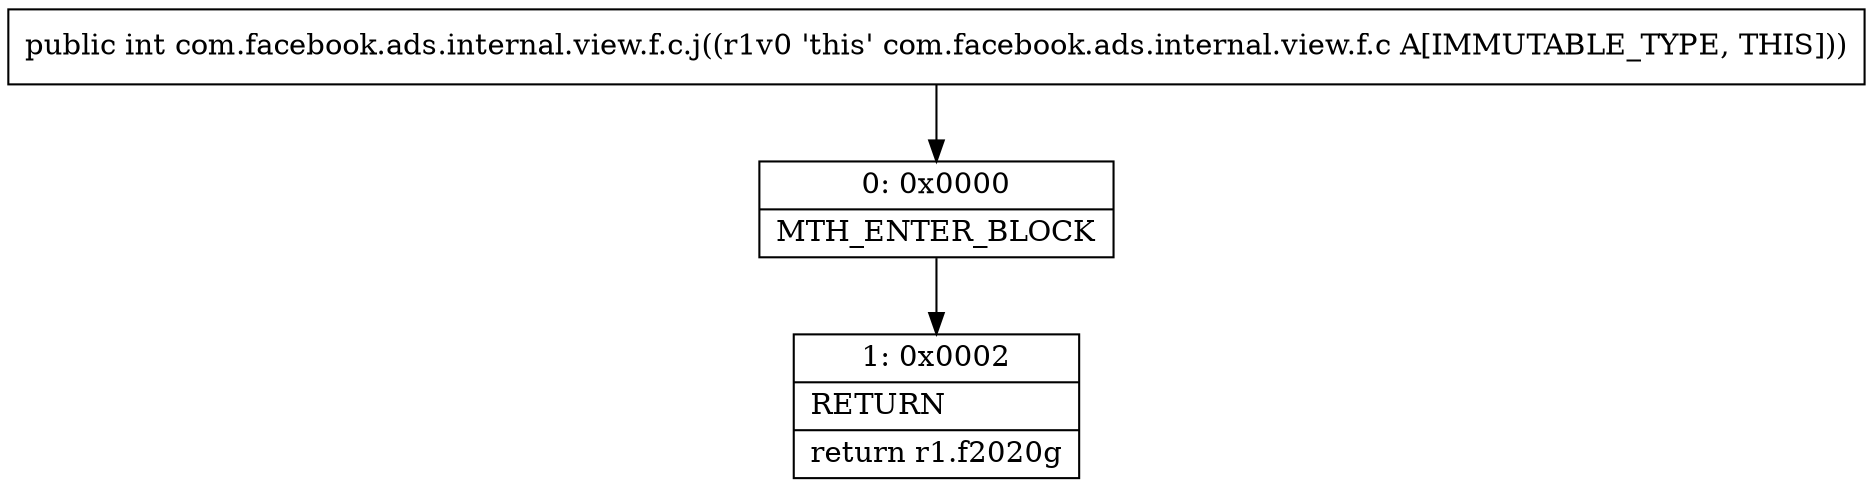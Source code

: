 digraph "CFG forcom.facebook.ads.internal.view.f.c.j()I" {
Node_0 [shape=record,label="{0\:\ 0x0000|MTH_ENTER_BLOCK\l}"];
Node_1 [shape=record,label="{1\:\ 0x0002|RETURN\l|return r1.f2020g\l}"];
MethodNode[shape=record,label="{public int com.facebook.ads.internal.view.f.c.j((r1v0 'this' com.facebook.ads.internal.view.f.c A[IMMUTABLE_TYPE, THIS])) }"];
MethodNode -> Node_0;
Node_0 -> Node_1;
}

